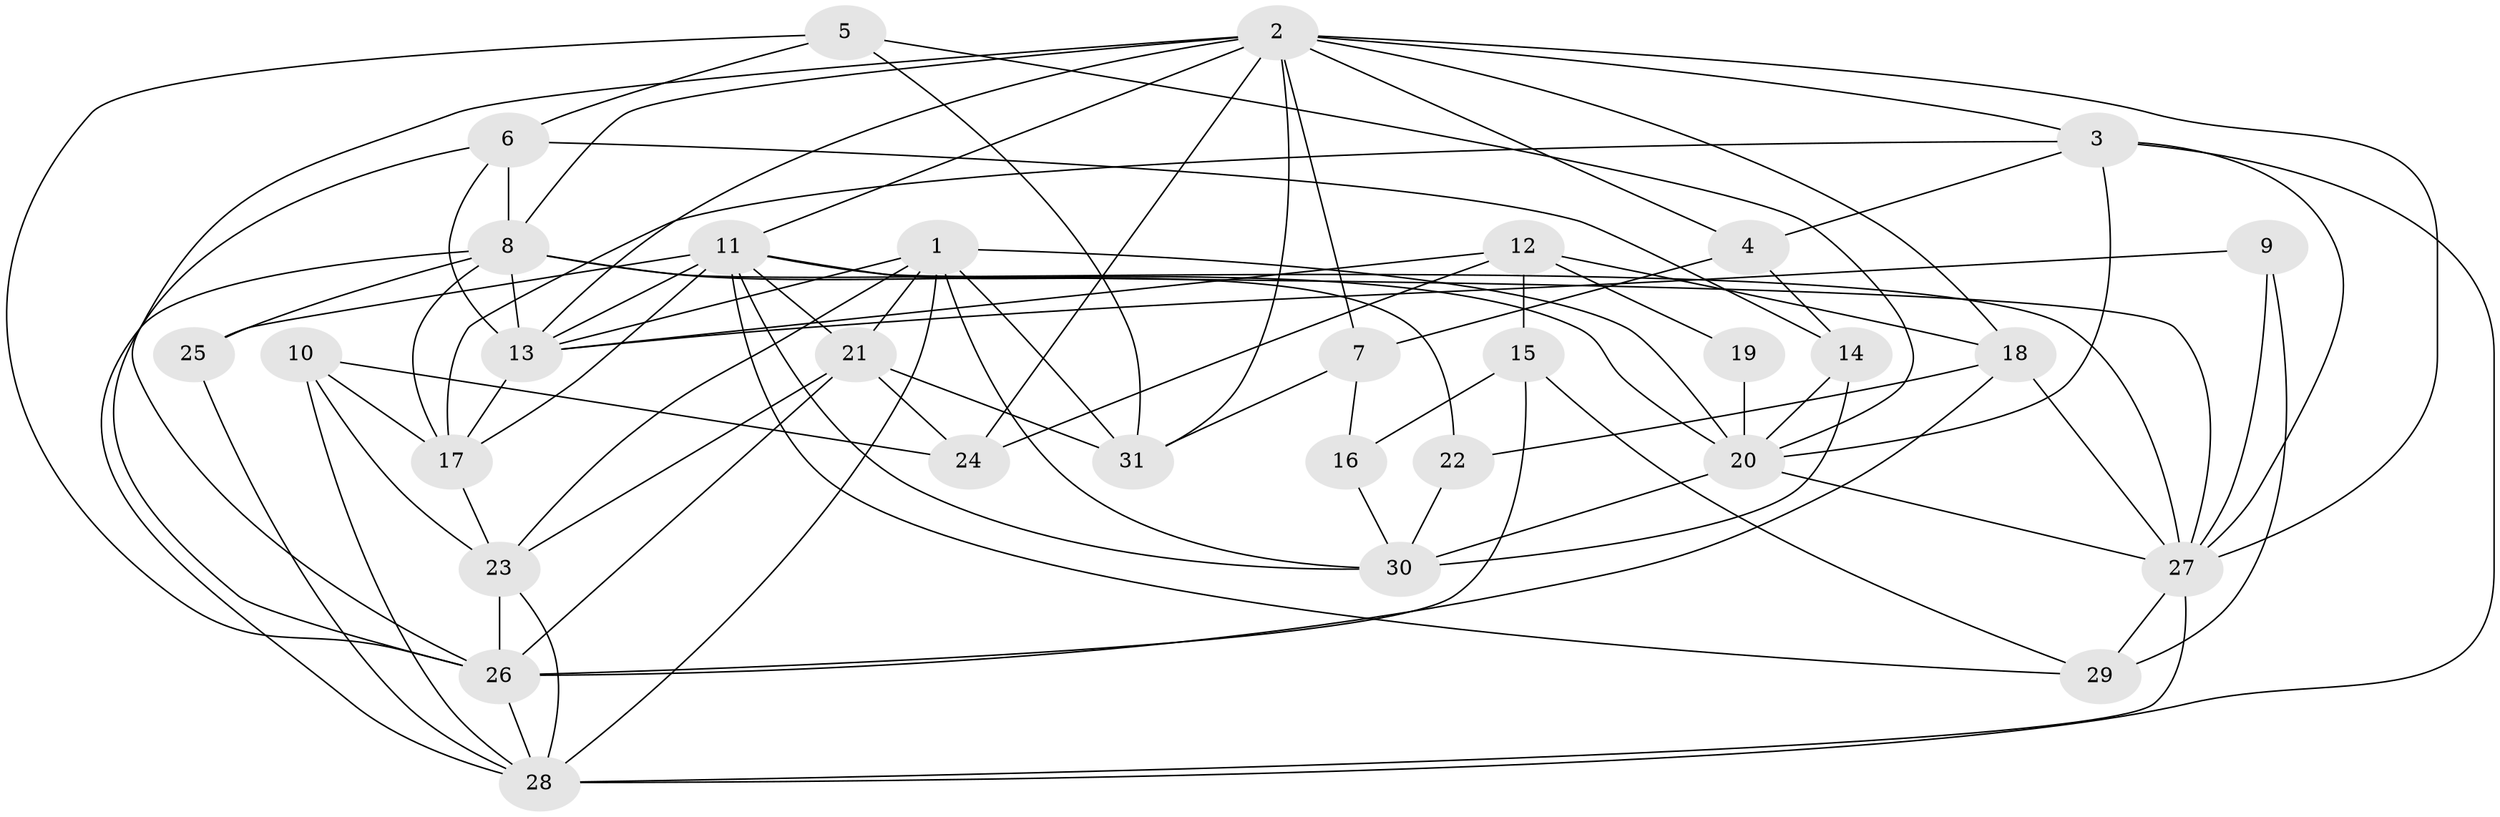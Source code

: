 // original degree distribution, {8: 0.012987012987012988, 4: 0.23376623376623376, 2: 0.14285714285714285, 7: 0.012987012987012988, 6: 0.1038961038961039, 5: 0.19480519480519481, 3: 0.2857142857142857, 10: 0.012987012987012988}
// Generated by graph-tools (version 1.1) at 2025/37/03/04/25 23:37:01]
// undirected, 31 vertices, 86 edges
graph export_dot {
  node [color=gray90,style=filled];
  1;
  2;
  3;
  4;
  5;
  6;
  7;
  8;
  9;
  10;
  11;
  12;
  13;
  14;
  15;
  16;
  17;
  18;
  19;
  20;
  21;
  22;
  23;
  24;
  25;
  26;
  27;
  28;
  29;
  30;
  31;
  1 -- 13 [weight=1.0];
  1 -- 20 [weight=1.0];
  1 -- 21 [weight=1.0];
  1 -- 23 [weight=1.0];
  1 -- 28 [weight=1.0];
  1 -- 30 [weight=1.0];
  1 -- 31 [weight=1.0];
  2 -- 3 [weight=1.0];
  2 -- 4 [weight=1.0];
  2 -- 7 [weight=2.0];
  2 -- 8 [weight=1.0];
  2 -- 11 [weight=1.0];
  2 -- 13 [weight=1.0];
  2 -- 18 [weight=1.0];
  2 -- 24 [weight=1.0];
  2 -- 26 [weight=1.0];
  2 -- 27 [weight=1.0];
  2 -- 31 [weight=2.0];
  3 -- 4 [weight=1.0];
  3 -- 17 [weight=1.0];
  3 -- 20 [weight=1.0];
  3 -- 27 [weight=2.0];
  3 -- 28 [weight=1.0];
  4 -- 7 [weight=1.0];
  4 -- 14 [weight=1.0];
  5 -- 6 [weight=1.0];
  5 -- 20 [weight=1.0];
  5 -- 26 [weight=1.0];
  5 -- 31 [weight=1.0];
  6 -- 8 [weight=2.0];
  6 -- 13 [weight=1.0];
  6 -- 14 [weight=1.0];
  6 -- 26 [weight=1.0];
  7 -- 16 [weight=1.0];
  7 -- 31 [weight=1.0];
  8 -- 13 [weight=1.0];
  8 -- 17 [weight=1.0];
  8 -- 20 [weight=2.0];
  8 -- 25 [weight=1.0];
  8 -- 27 [weight=1.0];
  8 -- 28 [weight=1.0];
  9 -- 13 [weight=1.0];
  9 -- 27 [weight=1.0];
  9 -- 29 [weight=1.0];
  10 -- 17 [weight=1.0];
  10 -- 23 [weight=2.0];
  10 -- 24 [weight=1.0];
  10 -- 28 [weight=1.0];
  11 -- 13 [weight=1.0];
  11 -- 17 [weight=1.0];
  11 -- 21 [weight=1.0];
  11 -- 22 [weight=1.0];
  11 -- 25 [weight=1.0];
  11 -- 27 [weight=1.0];
  11 -- 29 [weight=1.0];
  11 -- 30 [weight=1.0];
  12 -- 13 [weight=1.0];
  12 -- 15 [weight=2.0];
  12 -- 18 [weight=2.0];
  12 -- 19 [weight=1.0];
  12 -- 24 [weight=1.0];
  13 -- 17 [weight=1.0];
  14 -- 20 [weight=1.0];
  14 -- 30 [weight=1.0];
  15 -- 16 [weight=1.0];
  15 -- 26 [weight=1.0];
  15 -- 29 [weight=1.0];
  16 -- 30 [weight=1.0];
  17 -- 23 [weight=1.0];
  18 -- 22 [weight=1.0];
  18 -- 26 [weight=1.0];
  18 -- 27 [weight=1.0];
  19 -- 20 [weight=3.0];
  20 -- 27 [weight=1.0];
  20 -- 30 [weight=1.0];
  21 -- 23 [weight=1.0];
  21 -- 24 [weight=1.0];
  21 -- 26 [weight=2.0];
  21 -- 31 [weight=4.0];
  22 -- 30 [weight=1.0];
  23 -- 26 [weight=4.0];
  23 -- 28 [weight=1.0];
  25 -- 28 [weight=1.0];
  26 -- 28 [weight=1.0];
  27 -- 28 [weight=1.0];
  27 -- 29 [weight=2.0];
}
